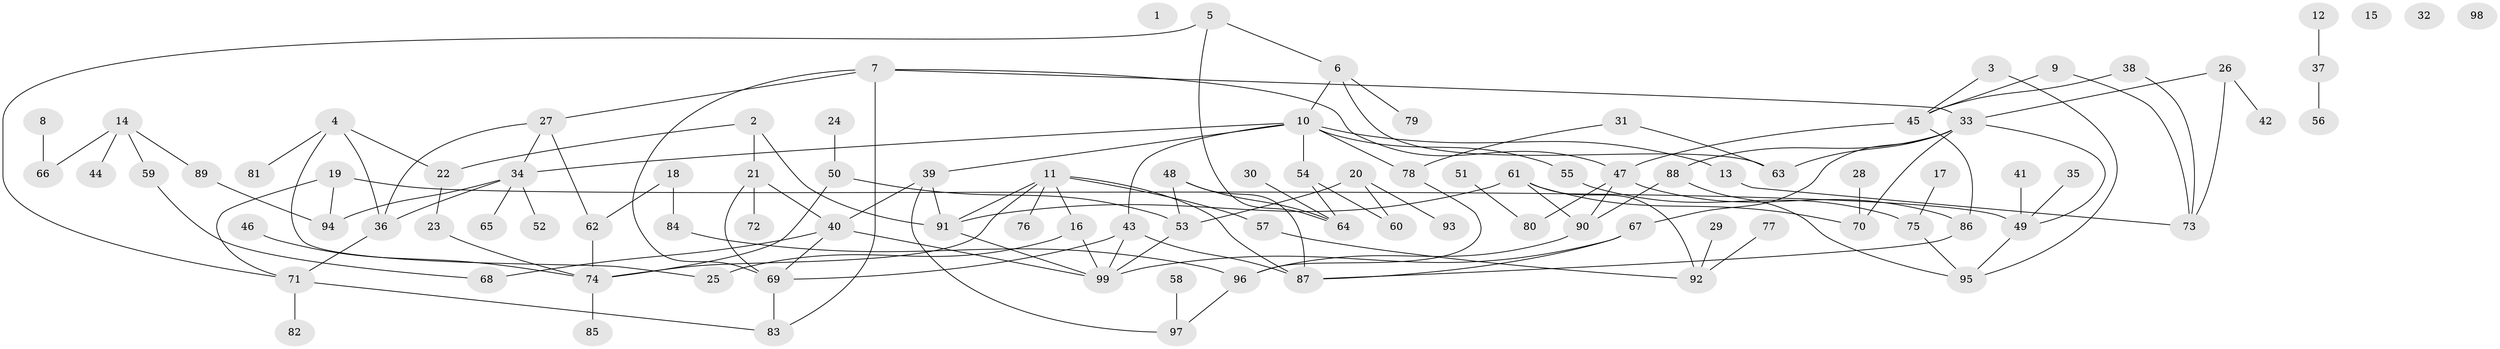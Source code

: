 // coarse degree distribution, {7: 0.12, 4: 0.28, 2: 0.32, 3: 0.08, 5: 0.12, 10: 0.04, 6: 0.04}
// Generated by graph-tools (version 1.1) at 2025/35/03/04/25 23:35:46]
// undirected, 99 vertices, 136 edges
graph export_dot {
  node [color=gray90,style=filled];
  1;
  2;
  3;
  4;
  5;
  6;
  7;
  8;
  9;
  10;
  11;
  12;
  13;
  14;
  15;
  16;
  17;
  18;
  19;
  20;
  21;
  22;
  23;
  24;
  25;
  26;
  27;
  28;
  29;
  30;
  31;
  32;
  33;
  34;
  35;
  36;
  37;
  38;
  39;
  40;
  41;
  42;
  43;
  44;
  45;
  46;
  47;
  48;
  49;
  50;
  51;
  52;
  53;
  54;
  55;
  56;
  57;
  58;
  59;
  60;
  61;
  62;
  63;
  64;
  65;
  66;
  67;
  68;
  69;
  70;
  71;
  72;
  73;
  74;
  75;
  76;
  77;
  78;
  79;
  80;
  81;
  82;
  83;
  84;
  85;
  86;
  87;
  88;
  89;
  90;
  91;
  92;
  93;
  94;
  95;
  96;
  97;
  98;
  99;
  2 -- 21;
  2 -- 22;
  2 -- 91;
  3 -- 45;
  3 -- 95;
  4 -- 22;
  4 -- 25;
  4 -- 36;
  4 -- 81;
  5 -- 6;
  5 -- 64;
  5 -- 71;
  6 -- 10;
  6 -- 63;
  6 -- 79;
  7 -- 27;
  7 -- 33;
  7 -- 47;
  7 -- 69;
  7 -- 83;
  8 -- 66;
  9 -- 45;
  9 -- 73;
  10 -- 13;
  10 -- 34;
  10 -- 39;
  10 -- 43;
  10 -- 54;
  10 -- 55;
  10 -- 78;
  11 -- 16;
  11 -- 57;
  11 -- 74;
  11 -- 76;
  11 -- 87;
  11 -- 91;
  12 -- 37;
  13 -- 73;
  14 -- 44;
  14 -- 59;
  14 -- 66;
  14 -- 89;
  16 -- 25;
  16 -- 99;
  17 -- 75;
  18 -- 62;
  18 -- 84;
  19 -- 49;
  19 -- 71;
  19 -- 94;
  20 -- 53;
  20 -- 60;
  20 -- 93;
  21 -- 40;
  21 -- 69;
  21 -- 72;
  22 -- 23;
  23 -- 74;
  24 -- 50;
  26 -- 33;
  26 -- 42;
  26 -- 73;
  27 -- 34;
  27 -- 36;
  27 -- 62;
  28 -- 70;
  29 -- 92;
  30 -- 64;
  31 -- 63;
  31 -- 78;
  33 -- 49;
  33 -- 63;
  33 -- 67;
  33 -- 70;
  33 -- 88;
  34 -- 36;
  34 -- 52;
  34 -- 65;
  34 -- 94;
  35 -- 49;
  36 -- 71;
  37 -- 56;
  38 -- 45;
  38 -- 73;
  39 -- 40;
  39 -- 91;
  39 -- 97;
  40 -- 68;
  40 -- 69;
  40 -- 99;
  41 -- 49;
  43 -- 69;
  43 -- 87;
  43 -- 99;
  45 -- 47;
  45 -- 86;
  46 -- 74;
  47 -- 80;
  47 -- 86;
  47 -- 90;
  48 -- 53;
  48 -- 64;
  48 -- 87;
  49 -- 95;
  50 -- 53;
  50 -- 74;
  51 -- 80;
  53 -- 99;
  54 -- 60;
  54 -- 64;
  55 -- 75;
  57 -- 92;
  58 -- 97;
  59 -- 68;
  61 -- 70;
  61 -- 90;
  61 -- 91;
  61 -- 92;
  62 -- 74;
  67 -- 87;
  67 -- 99;
  69 -- 83;
  71 -- 82;
  71 -- 83;
  74 -- 85;
  75 -- 95;
  77 -- 92;
  78 -- 96;
  84 -- 96;
  86 -- 87;
  88 -- 90;
  88 -- 95;
  89 -- 94;
  90 -- 96;
  91 -- 99;
  96 -- 97;
}

